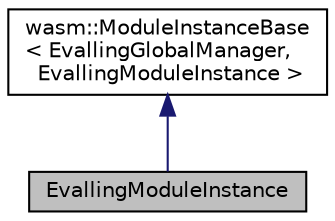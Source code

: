 digraph "EvallingModuleInstance"
{
  edge [fontname="Helvetica",fontsize="10",labelfontname="Helvetica",labelfontsize="10"];
  node [fontname="Helvetica",fontsize="10",shape=record];
  Node0 [label="EvallingModuleInstance",height=0.2,width=0.4,color="black", fillcolor="grey75", style="filled", fontcolor="black"];
  Node1 -> Node0 [dir="back",color="midnightblue",fontsize="10",style="solid"];
  Node1 [label="wasm::ModuleInstanceBase\l\< EvallingGlobalManager,\l EvallingModuleInstance \>",height=0.2,width=0.4,color="black", fillcolor="white", style="filled",URL="$classwasm_1_1_module_instance_base.html"];
}
